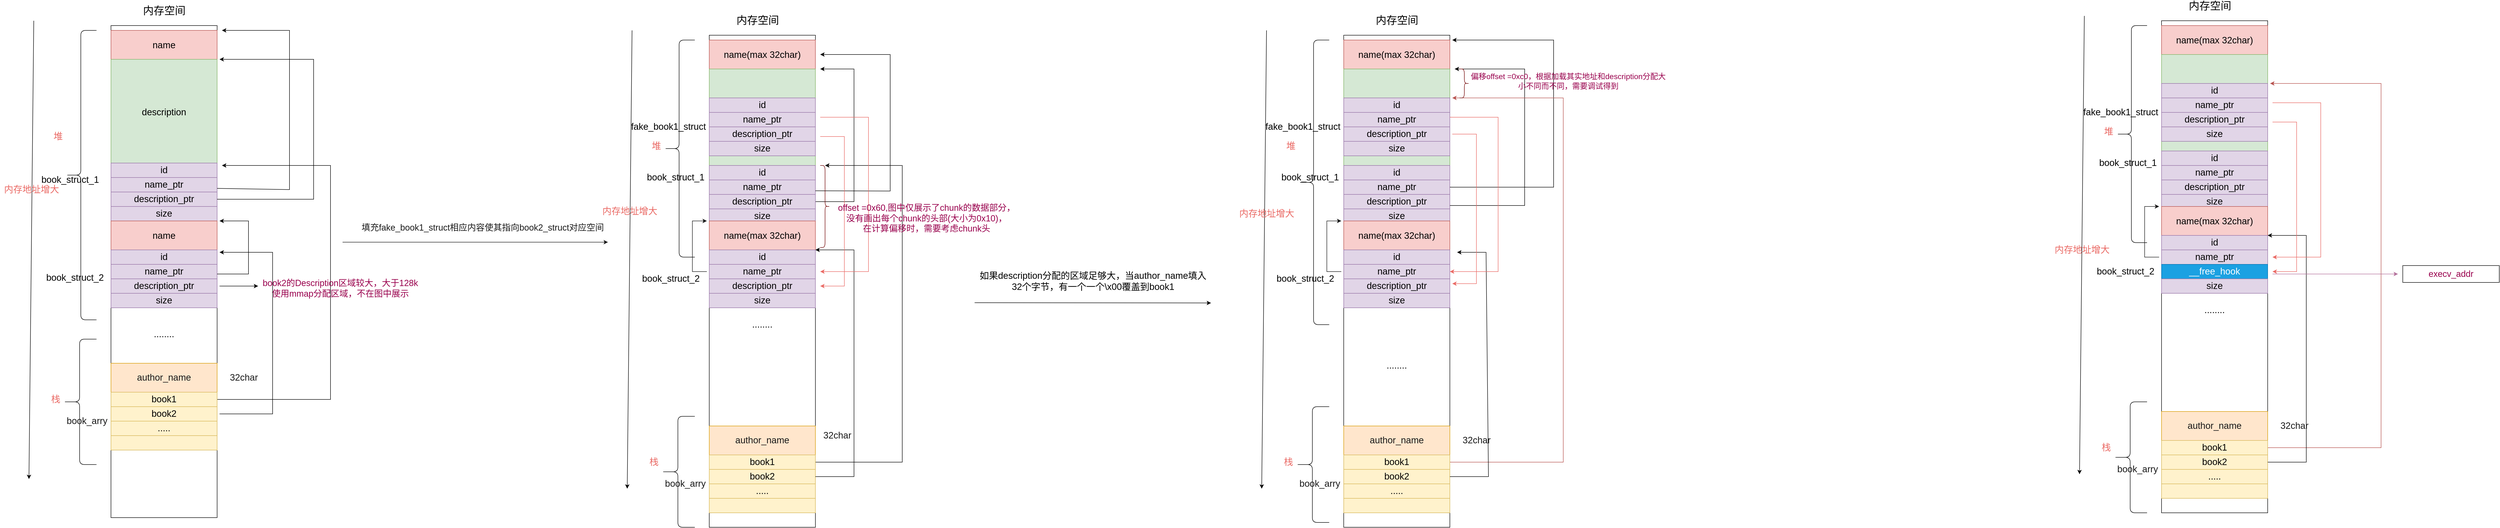 <mxfile version="16.0.0" type="device"><diagram id="KBxxtcTmklCHIOephSJv" name="Page-1"><mxGraphModel dx="2062" dy="1122" grid="1" gridSize="10" guides="1" tooltips="1" connect="1" arrows="1" fold="1" page="1" pageScale="1" pageWidth="3300" pageHeight="4681" math="0" shadow="0"><root><mxCell id="0"/><mxCell id="1" parent="0"/><mxCell id="mgj9snN4h_Kp_qFebYTw-1" value="" style="rounded=0;whiteSpace=wrap;html=1;" vertex="1" parent="1"><mxGeometry x="620" y="430" width="220" height="1020" as="geometry"/></mxCell><mxCell id="mgj9snN4h_Kp_qFebYTw-2" value="&lt;span style=&quot;font-size: 22px&quot;&gt;内存空间&lt;/span&gt;" style="text;html=1;align=center;verticalAlign=middle;resizable=0;points=[];autosize=1;strokeColor=none;fillColor=none;" vertex="1" parent="1"><mxGeometry x="680" y="390" width="100" height="20" as="geometry"/></mxCell><mxCell id="mgj9snN4h_Kp_qFebYTw-3" value="&lt;font style=&quot;font-size: 19px&quot;&gt;name&lt;/font&gt;" style="rounded=0;whiteSpace=wrap;html=1;fontSize=22;fillColor=#f8cecc;strokeColor=#b85450;" vertex="1" parent="1"><mxGeometry x="620" y="440" width="220" height="60" as="geometry"/></mxCell><mxCell id="mgj9snN4h_Kp_qFebYTw-4" value="description" style="rounded=0;whiteSpace=wrap;html=1;fontSize=19;fillColor=#d5e8d4;strokeColor=#82b366;" vertex="1" parent="1"><mxGeometry x="620" y="500" width="220" height="220" as="geometry"/></mxCell><mxCell id="mgj9snN4h_Kp_qFebYTw-5" value="" style="rounded=0;whiteSpace=wrap;html=1;fontSize=19;fillColor=#e1d5e7;strokeColor=#9673a6;" vertex="1" parent="1"><mxGeometry x="620" y="715" width="220" height="120" as="geometry"/></mxCell><mxCell id="mgj9snN4h_Kp_qFebYTw-6" value="id" style="rounded=0;whiteSpace=wrap;html=1;fontSize=19;fillColor=#e1d5e7;strokeColor=#9673a6;" vertex="1" parent="1"><mxGeometry x="620" y="715" width="220" height="30" as="geometry"/></mxCell><mxCell id="mgj9snN4h_Kp_qFebYTw-7" value="name_ptr" style="rounded=0;whiteSpace=wrap;html=1;fontSize=19;fillColor=#e1d5e7;strokeColor=#9673a6;" vertex="1" parent="1"><mxGeometry x="620" y="745" width="220" height="30" as="geometry"/></mxCell><mxCell id="mgj9snN4h_Kp_qFebYTw-8" value="description_ptr" style="rounded=0;whiteSpace=wrap;html=1;fontSize=19;fillColor=#e1d5e7;strokeColor=#9673a6;" vertex="1" parent="1"><mxGeometry x="620" y="775" width="220" height="30" as="geometry"/></mxCell><mxCell id="mgj9snN4h_Kp_qFebYTw-9" value="size" style="rounded=0;whiteSpace=wrap;html=1;fontSize=19;fillColor=#e1d5e7;strokeColor=#9673a6;" vertex="1" parent="1"><mxGeometry x="620" y="805" width="220" height="30" as="geometry"/></mxCell><mxCell id="mgj9snN4h_Kp_qFebYTw-10" value="" style="endArrow=classic;html=1;rounded=0;fontSize=19;exitX=1;exitY=0.75;exitDx=0;exitDy=0;" edge="1" parent="1" source="mgj9snN4h_Kp_qFebYTw-7"><mxGeometry width="50" height="50" relative="1" as="geometry"><mxPoint x="860" y="680" as="sourcePoint"/><mxPoint x="850" y="440" as="targetPoint"/><Array as="points"><mxPoint x="990" y="770"/><mxPoint x="990" y="440"/></Array></mxGeometry></mxCell><mxCell id="mgj9snN4h_Kp_qFebYTw-11" value="" style="endArrow=classic;html=1;rounded=0;fontSize=19;" edge="1" parent="1"><mxGeometry width="50" height="50" relative="1" as="geometry"><mxPoint x="840" y="790" as="sourcePoint"/><mxPoint x="845" y="500" as="targetPoint"/><Array as="points"><mxPoint x="1040" y="790"/><mxPoint x="1040" y="500"/></Array></mxGeometry></mxCell><mxCell id="mgj9snN4h_Kp_qFebYTw-12" value="........" style="rounded=0;whiteSpace=wrap;html=1;fontSize=19;direction=west;" vertex="1" parent="1"><mxGeometry x="620" y="1010" width="220" height="120" as="geometry"/></mxCell><mxCell id="mgj9snN4h_Kp_qFebYTw-13" value="" style="endArrow=classic;html=1;rounded=0;fontSize=19;fontColor=#CCFFCC;" edge="1" parent="1"><mxGeometry width="50" height="50" relative="1" as="geometry"><mxPoint x="460" y="420" as="sourcePoint"/><mxPoint x="450" y="1370" as="targetPoint"/></mxGeometry></mxCell><mxCell id="mgj9snN4h_Kp_qFebYTw-14" value="内存地址增大" style="text;html=1;align=center;verticalAlign=middle;resizable=0;points=[];autosize=1;strokeColor=none;fillColor=none;fontSize=19;fontColor=#EA6B66;" vertex="1" parent="1"><mxGeometry x="390" y="755" width="130" height="30" as="geometry"/></mxCell><mxCell id="mgj9snN4h_Kp_qFebYTw-15" value="" style="shape=curlyBracket;whiteSpace=wrap;html=1;rounded=1;fontSize=19;fontColor=#CCFFCC;" vertex="1" parent="1"><mxGeometry x="525" y="440" width="65" height="600" as="geometry"/></mxCell><mxCell id="mgj9snN4h_Kp_qFebYTw-16" value="&lt;font color=&quot;#ea6b66&quot;&gt;堆&lt;/font&gt;" style="text;html=1;align=center;verticalAlign=middle;resizable=0;points=[];autosize=1;strokeColor=none;fillColor=none;fontSize=19;fontColor=#1A1A1A;" vertex="1" parent="1"><mxGeometry x="495" y="645" width="30" height="30" as="geometry"/></mxCell><mxCell id="mgj9snN4h_Kp_qFebYTw-17" value="&lt;font color=&quot;#1a1a1a&quot;&gt;author_name&lt;/font&gt;" style="rounded=0;whiteSpace=wrap;html=1;fontSize=19;fillColor=#ffe6cc;strokeColor=#d79b00;" vertex="1" parent="1"><mxGeometry x="620" y="1130" width="220" height="60" as="geometry"/></mxCell><mxCell id="mgj9snN4h_Kp_qFebYTw-18" value="32char" style="text;html=1;align=center;verticalAlign=middle;resizable=0;points=[];autosize=1;strokeColor=none;fillColor=none;fontSize=19;fontColor=#1A1A1A;" vertex="1" parent="1"><mxGeometry x="860" y="1145" width="70" height="30" as="geometry"/></mxCell><mxCell id="mgj9snN4h_Kp_qFebYTw-19" value="" style="rounded=0;whiteSpace=wrap;html=1;fontSize=19;fillColor=#fff2cc;strokeColor=#d6b656;" vertex="1" parent="1"><mxGeometry x="620" y="1190" width="220" height="120" as="geometry"/></mxCell><mxCell id="mgj9snN4h_Kp_qFebYTw-20" value="" style="edgeStyle=orthogonalEdgeStyle;rounded=0;orthogonalLoop=1;jettySize=auto;html=1;fontSize=19;fontColor=#1A1A1A;" edge="1" parent="1" source="mgj9snN4h_Kp_qFebYTw-21"><mxGeometry relative="1" as="geometry"><mxPoint x="850" y="720" as="targetPoint"/><Array as="points"><mxPoint x="1075" y="1205"/><mxPoint x="1075" y="720"/><mxPoint x="850" y="720"/></Array></mxGeometry></mxCell><mxCell id="mgj9snN4h_Kp_qFebYTw-21" value="book1" style="rounded=0;whiteSpace=wrap;html=1;fontSize=19;fillColor=#fff2cc;strokeColor=#d6b656;" vertex="1" parent="1"><mxGeometry x="620" y="1190" width="220" height="30" as="geometry"/></mxCell><mxCell id="mgj9snN4h_Kp_qFebYTw-22" value="book2" style="rounded=0;whiteSpace=wrap;html=1;fontSize=19;fillColor=#fff2cc;strokeColor=#d6b656;" vertex="1" parent="1"><mxGeometry x="620" y="1220" width="220" height="30" as="geometry"/></mxCell><mxCell id="mgj9snN4h_Kp_qFebYTw-23" value="....." style="rounded=0;whiteSpace=wrap;html=1;fontSize=19;fillColor=#fff2cc;strokeColor=#d6b656;" vertex="1" parent="1"><mxGeometry x="620" y="1250" width="220" height="30" as="geometry"/></mxCell><mxCell id="mgj9snN4h_Kp_qFebYTw-24" value="" style="shape=curlyBracket;whiteSpace=wrap;html=1;rounded=1;fontSize=19;fontColor=#1A1A1A;" vertex="1" parent="1"><mxGeometry x="520" y="1080" width="70" height="260" as="geometry"/></mxCell><mxCell id="mgj9snN4h_Kp_qFebYTw-25" value="&lt;font color=&quot;#ea6b66&quot;&gt;栈&lt;/font&gt;" style="text;html=1;align=center;verticalAlign=middle;resizable=0;points=[];autosize=1;strokeColor=none;fillColor=none;fontSize=19;fontColor=#1A1A1A;" vertex="1" parent="1"><mxGeometry x="490" y="1190" width="30" height="30" as="geometry"/></mxCell><mxCell id="mgj9snN4h_Kp_qFebYTw-26" value="book_arry" style="text;html=1;align=center;verticalAlign=middle;resizable=0;points=[];autosize=1;strokeColor=none;fillColor=none;fontSize=19;fontColor=#1A1A1A;" vertex="1" parent="1"><mxGeometry x="520" y="1235" width="100" height="30" as="geometry"/></mxCell><mxCell id="mgj9snN4h_Kp_qFebYTw-27" value="" style="endArrow=classic;html=1;rounded=0;" edge="1" parent="1"><mxGeometry width="50" height="50" relative="1" as="geometry"><mxPoint x="2410" y="1004.5" as="sourcePoint"/><mxPoint x="2900" y="1005" as="targetPoint"/></mxGeometry></mxCell><mxCell id="mgj9snN4h_Kp_qFebYTw-28" value="&lt;font style=&quot;font-size: 19px&quot;&gt;如果description分配的区域足够大，当author_name填入&lt;br&gt;32个字节，有一个一个\x00覆盖到book1&lt;/font&gt;" style="text;html=1;align=center;verticalAlign=middle;resizable=0;points=[];autosize=1;strokeColor=none;fillColor=none;" vertex="1" parent="1"><mxGeometry x="2410" y="940" width="490" height="40" as="geometry"/></mxCell><mxCell id="mgj9snN4h_Kp_qFebYTw-29" value="内存地址增大" style="text;html=1;align=center;verticalAlign=middle;resizable=0;points=[];autosize=1;strokeColor=none;fillColor=none;fontSize=19;fontColor=#EA6B66;" vertex="1" parent="1"><mxGeometry x="1630" y="800" width="130" height="30" as="geometry"/></mxCell><mxCell id="mgj9snN4h_Kp_qFebYTw-30" value="" style="rounded=0;whiteSpace=wrap;html=1;" vertex="1" parent="1"><mxGeometry x="3175" y="450" width="220" height="1020" as="geometry"/></mxCell><mxCell id="mgj9snN4h_Kp_qFebYTw-31" value="&lt;span style=&quot;font-size: 22px&quot;&gt;内存空间&lt;/span&gt;" style="text;html=1;align=center;verticalAlign=middle;resizable=0;points=[];autosize=1;strokeColor=none;fillColor=none;" vertex="1" parent="1"><mxGeometry x="3235" y="410" width="100" height="20" as="geometry"/></mxCell><mxCell id="mgj9snN4h_Kp_qFebYTw-32" value="&lt;font style=&quot;font-size: 19px&quot;&gt;name(max 32char)&lt;/font&gt;" style="rounded=0;whiteSpace=wrap;html=1;fontSize=22;fillColor=#f8cecc;strokeColor=#b85450;" vertex="1" parent="1"><mxGeometry x="3175" y="460" width="220" height="60" as="geometry"/></mxCell><mxCell id="mgj9snN4h_Kp_qFebYTw-33" value="description" style="rounded=0;whiteSpace=wrap;html=1;fontSize=19;fillColor=#d5e8d4;strokeColor=#82b366;" vertex="1" parent="1"><mxGeometry x="3175" y="520" width="220" height="200" as="geometry"/></mxCell><mxCell id="mgj9snN4h_Kp_qFebYTw-34" value="" style="rounded=0;whiteSpace=wrap;html=1;fontSize=19;fillColor=#e1d5e7;strokeColor=#9673a6;" vertex="1" parent="1"><mxGeometry x="3175" y="720" width="220" height="120" as="geometry"/></mxCell><mxCell id="mgj9snN4h_Kp_qFebYTw-35" value="book_struct_1" style="text;html=1;align=center;verticalAlign=middle;resizable=0;points=[];autosize=1;strokeColor=none;fillColor=none;fontSize=19;" vertex="1" parent="1"><mxGeometry x="3040" y="730" width="130" height="30" as="geometry"/></mxCell><mxCell id="mgj9snN4h_Kp_qFebYTw-36" value="id" style="rounded=0;whiteSpace=wrap;html=1;fontSize=19;fillColor=#e1d5e7;strokeColor=#9673a6;" vertex="1" parent="1"><mxGeometry x="3175" y="720" width="220" height="30" as="geometry"/></mxCell><mxCell id="mgj9snN4h_Kp_qFebYTw-37" value="name_ptr" style="rounded=0;whiteSpace=wrap;html=1;fontSize=19;fillColor=#e1d5e7;strokeColor=#9673a6;" vertex="1" parent="1"><mxGeometry x="3175" y="750" width="220" height="30" as="geometry"/></mxCell><mxCell id="mgj9snN4h_Kp_qFebYTw-38" value="description_ptr" style="rounded=0;whiteSpace=wrap;html=1;fontSize=19;fillColor=#e1d5e7;strokeColor=#9673a6;" vertex="1" parent="1"><mxGeometry x="3175" y="780" width="220" height="30" as="geometry"/></mxCell><mxCell id="mgj9snN4h_Kp_qFebYTw-39" value="size" style="rounded=0;whiteSpace=wrap;html=1;fontSize=19;fillColor=#e1d5e7;strokeColor=#9673a6;" vertex="1" parent="1"><mxGeometry x="3175" y="810" width="220" height="30" as="geometry"/></mxCell><mxCell id="mgj9snN4h_Kp_qFebYTw-40" value="" style="endArrow=classic;html=1;rounded=0;fontSize=19;" edge="1" parent="1"><mxGeometry width="50" height="50" relative="1" as="geometry"><mxPoint x="3395" y="803" as="sourcePoint"/><mxPoint x="3405" y="520" as="targetPoint"/><Array as="points"><mxPoint x="3550" y="803"/><mxPoint x="3550" y="530"/><mxPoint x="3550" y="520"/></Array></mxGeometry></mxCell><mxCell id="mgj9snN4h_Kp_qFebYTw-41" value="" style="endArrow=classic;html=1;rounded=0;fontSize=19;exitX=1;exitY=0.5;exitDx=0;exitDy=0;" edge="1" parent="1" source="mgj9snN4h_Kp_qFebYTw-37"><mxGeometry width="50" height="50" relative="1" as="geometry"><mxPoint x="3410" y="765" as="sourcePoint"/><mxPoint x="3400" y="460" as="targetPoint"/><Array as="points"><mxPoint x="3610" y="765"/><mxPoint x="3610" y="460"/></Array></mxGeometry></mxCell><mxCell id="mgj9snN4h_Kp_qFebYTw-42" value="........" style="rounded=0;whiteSpace=wrap;html=1;fontSize=19;direction=west;" vertex="1" parent="1"><mxGeometry x="3175" y="1010" width="220" height="250" as="geometry"/></mxCell><mxCell id="mgj9snN4h_Kp_qFebYTw-43" value="" style="endArrow=classic;html=1;rounded=0;fontSize=19;fontColor=#CCFFCC;" edge="1" parent="1"><mxGeometry width="50" height="50" relative="1" as="geometry"><mxPoint x="3015" y="440" as="sourcePoint"/><mxPoint x="3005" y="1390" as="targetPoint"/></mxGeometry></mxCell><mxCell id="mgj9snN4h_Kp_qFebYTw-44" value="内存地址增大" style="text;html=1;align=center;verticalAlign=middle;resizable=0;points=[];autosize=1;strokeColor=none;fillColor=none;fontSize=19;fontColor=#EA6B66;" vertex="1" parent="1"><mxGeometry x="2950" y="805" width="130" height="30" as="geometry"/></mxCell><mxCell id="mgj9snN4h_Kp_qFebYTw-45" value="" style="shape=curlyBracket;whiteSpace=wrap;html=1;rounded=1;fontSize=19;fontColor=#CCFFCC;" vertex="1" parent="1"><mxGeometry x="3080" y="460" width="65" height="590" as="geometry"/></mxCell><mxCell id="mgj9snN4h_Kp_qFebYTw-46" value="&lt;font color=&quot;#ea6b66&quot;&gt;堆&lt;/font&gt;" style="text;html=1;align=center;verticalAlign=middle;resizable=0;points=[];autosize=1;strokeColor=none;fillColor=none;fontSize=19;fontColor=#1A1A1A;" vertex="1" parent="1"><mxGeometry x="3050" y="665" width="30" height="30" as="geometry"/></mxCell><mxCell id="mgj9snN4h_Kp_qFebYTw-47" value="&lt;font color=&quot;#1a1a1a&quot;&gt;author_name&lt;/font&gt;" style="rounded=0;whiteSpace=wrap;html=1;fontSize=19;fillColor=#ffe6cc;strokeColor=#d79b00;" vertex="1" parent="1"><mxGeometry x="3175" y="1260" width="220" height="60" as="geometry"/></mxCell><mxCell id="mgj9snN4h_Kp_qFebYTw-48" value="32char" style="text;html=1;align=center;verticalAlign=middle;resizable=0;points=[];autosize=1;strokeColor=none;fillColor=none;fontSize=19;fontColor=#1A1A1A;" vertex="1" parent="1"><mxGeometry x="3415" y="1275" width="70" height="30" as="geometry"/></mxCell><mxCell id="mgj9snN4h_Kp_qFebYTw-49" value="" style="rounded=0;whiteSpace=wrap;html=1;fontSize=19;fillColor=#fff2cc;strokeColor=#d6b656;" vertex="1" parent="1"><mxGeometry x="3175" y="1320" width="220" height="120" as="geometry"/></mxCell><mxCell id="mgj9snN4h_Kp_qFebYTw-50" value="" style="edgeStyle=orthogonalEdgeStyle;rounded=0;orthogonalLoop=1;jettySize=auto;html=1;fontSize=19;fontColor=#1A1A1A;fillColor=#f8cecc;strokeColor=#b85450;" edge="1" parent="1" source="mgj9snN4h_Kp_qFebYTw-51"><mxGeometry relative="1" as="geometry"><mxPoint x="3400" y="580" as="targetPoint"/><Array as="points"><mxPoint x="3630" y="1225"/><mxPoint x="3630" y="580"/><mxPoint x="3405" y="580"/></Array></mxGeometry></mxCell><mxCell id="mgj9snN4h_Kp_qFebYTw-51" value="book1" style="rounded=0;whiteSpace=wrap;html=1;fontSize=19;fillColor=#fff2cc;strokeColor=#d6b656;" vertex="1" parent="1"><mxGeometry x="3175" y="1320" width="220" height="30" as="geometry"/></mxCell><mxCell id="mgj9snN4h_Kp_qFebYTw-52" value="book2" style="rounded=0;whiteSpace=wrap;html=1;fontSize=19;fillColor=#fff2cc;strokeColor=#d6b656;" vertex="1" parent="1"><mxGeometry x="3175" y="1350" width="220" height="30" as="geometry"/></mxCell><mxCell id="mgj9snN4h_Kp_qFebYTw-53" value="....." style="rounded=0;whiteSpace=wrap;html=1;fontSize=19;fillColor=#fff2cc;strokeColor=#d6b656;" vertex="1" parent="1"><mxGeometry x="3175" y="1380" width="220" height="30" as="geometry"/></mxCell><mxCell id="mgj9snN4h_Kp_qFebYTw-54" value="" style="shape=curlyBracket;whiteSpace=wrap;html=1;rounded=1;fontSize=19;fontColor=#1A1A1A;" vertex="1" parent="1"><mxGeometry x="3075" y="1220" width="70" height="240" as="geometry"/></mxCell><mxCell id="mgj9snN4h_Kp_qFebYTw-55" value="&lt;font color=&quot;#ea6b66&quot;&gt;栈&lt;/font&gt;" style="text;html=1;align=center;verticalAlign=middle;resizable=0;points=[];autosize=1;strokeColor=none;fillColor=none;fontSize=19;fontColor=#1A1A1A;" vertex="1" parent="1"><mxGeometry x="3045" y="1320" width="30" height="30" as="geometry"/></mxCell><mxCell id="mgj9snN4h_Kp_qFebYTw-56" value="book_arry" style="text;html=1;align=center;verticalAlign=middle;resizable=0;points=[];autosize=1;strokeColor=none;fillColor=none;fontSize=19;fontColor=#1A1A1A;" vertex="1" parent="1"><mxGeometry x="3075" y="1365" width="100" height="30" as="geometry"/></mxCell><mxCell id="mgj9snN4h_Kp_qFebYTw-57" value="fake_book1_struct" style="text;html=1;align=center;verticalAlign=middle;resizable=0;points=[];autosize=1;strokeColor=none;fillColor=none;fontSize=19;" vertex="1" parent="1"><mxGeometry x="3005" y="625" width="170" height="30" as="geometry"/></mxCell><mxCell id="mgj9snN4h_Kp_qFebYTw-58" value="id" style="rounded=0;whiteSpace=wrap;html=1;fontSize=19;fillColor=#e1d5e7;strokeColor=#9673a6;" vertex="1" parent="1"><mxGeometry x="3175" y="580" width="220" height="30" as="geometry"/></mxCell><mxCell id="mgj9snN4h_Kp_qFebYTw-59" value="name_ptr" style="rounded=0;whiteSpace=wrap;html=1;fontSize=19;fillColor=#e1d5e7;strokeColor=#9673a6;" vertex="1" parent="1"><mxGeometry x="3175" y="610" width="220" height="30" as="geometry"/></mxCell><mxCell id="mgj9snN4h_Kp_qFebYTw-60" value="description_ptr" style="rounded=0;whiteSpace=wrap;html=1;fontSize=19;fillColor=#e1d5e7;strokeColor=#9673a6;" vertex="1" parent="1"><mxGeometry x="3175" y="640" width="220" height="30" as="geometry"/></mxCell><mxCell id="mgj9snN4h_Kp_qFebYTw-61" value="size" style="rounded=0;whiteSpace=wrap;html=1;fontSize=19;fillColor=#e1d5e7;strokeColor=#9673a6;" vertex="1" parent="1"><mxGeometry x="3175" y="670" width="220" height="30" as="geometry"/></mxCell><mxCell id="mgj9snN4h_Kp_qFebYTw-62" value="&lt;font style=&quot;font-size: 19px&quot;&gt;name(max 32char)&lt;/font&gt;" style="rounded=0;whiteSpace=wrap;html=1;fontSize=22;fillColor=#f8cecc;strokeColor=#b85450;" vertex="1" parent="1"><mxGeometry x="3175" y="835" width="220" height="60" as="geometry"/></mxCell><mxCell id="mgj9snN4h_Kp_qFebYTw-63" value="" style="rounded=0;whiteSpace=wrap;html=1;fontSize=19;fillColor=#e1d5e7;strokeColor=#9673a6;" vertex="1" parent="1"><mxGeometry x="3175" y="895" width="220" height="120" as="geometry"/></mxCell><mxCell id="mgj9snN4h_Kp_qFebYTw-64" value="id" style="rounded=0;whiteSpace=wrap;html=1;fontSize=19;fillColor=#e1d5e7;strokeColor=#9673a6;" vertex="1" parent="1"><mxGeometry x="3175" y="895" width="220" height="30" as="geometry"/></mxCell><mxCell id="mgj9snN4h_Kp_qFebYTw-65" value="name_ptr" style="rounded=0;whiteSpace=wrap;html=1;fontSize=19;fillColor=#e1d5e7;strokeColor=#9673a6;" vertex="1" parent="1"><mxGeometry x="3175" y="925" width="220" height="30" as="geometry"/></mxCell><mxCell id="mgj9snN4h_Kp_qFebYTw-66" value="description_ptr" style="rounded=0;whiteSpace=wrap;html=1;fontSize=19;fillColor=#e1d5e7;strokeColor=#9673a6;" vertex="1" parent="1"><mxGeometry x="3175" y="955" width="220" height="30" as="geometry"/></mxCell><mxCell id="mgj9snN4h_Kp_qFebYTw-67" value="size" style="rounded=0;whiteSpace=wrap;html=1;fontSize=19;fillColor=#e1d5e7;strokeColor=#9673a6;" vertex="1" parent="1"><mxGeometry x="3175" y="985" width="220" height="30" as="geometry"/></mxCell><mxCell id="mgj9snN4h_Kp_qFebYTw-68" value="" style="endArrow=classic;html=1;rounded=0;fontSize=19;" edge="1" parent="1"><mxGeometry width="50" height="50" relative="1" as="geometry"><mxPoint x="3395" y="1365" as="sourcePoint"/><mxPoint x="3410" y="900" as="targetPoint"/><Array as="points"><mxPoint x="3475" y="1365"/><mxPoint x="3470" y="900"/></Array></mxGeometry></mxCell><mxCell id="mgj9snN4h_Kp_qFebYTw-69" value="" style="endArrow=classic;html=1;rounded=0;fontSize=19;strokeColor=#1A1A1A;" edge="1" parent="1"><mxGeometry width="50" height="50" relative="1" as="geometry"><mxPoint x="3170" y="940" as="sourcePoint"/><mxPoint x="3170" y="835" as="targetPoint"/><Array as="points"><mxPoint x="3140" y="940"/><mxPoint x="3140" y="835"/></Array></mxGeometry></mxCell><mxCell id="mgj9snN4h_Kp_qFebYTw-71" value="" style="rounded=0;whiteSpace=wrap;html=1;" vertex="1" parent="1"><mxGeometry x="1860" y="450" width="220" height="1020" as="geometry"/></mxCell><mxCell id="mgj9snN4h_Kp_qFebYTw-72" value="&lt;span style=&quot;font-size: 22px&quot;&gt;内存空间&lt;/span&gt;" style="text;html=1;align=center;verticalAlign=middle;resizable=0;points=[];autosize=1;strokeColor=none;fillColor=none;" vertex="1" parent="1"><mxGeometry x="1910" y="410" width="100" height="20" as="geometry"/></mxCell><mxCell id="mgj9snN4h_Kp_qFebYTw-73" value="&lt;font style=&quot;font-size: 19px&quot;&gt;name(max 32char)&lt;/font&gt;" style="rounded=0;whiteSpace=wrap;html=1;fontSize=22;fillColor=#f8cecc;strokeColor=#b85450;" vertex="1" parent="1"><mxGeometry x="1860" y="460" width="220" height="60" as="geometry"/></mxCell><mxCell id="mgj9snN4h_Kp_qFebYTw-74" value="description" style="rounded=0;whiteSpace=wrap;html=1;fontSize=19;fillColor=#d5e8d4;strokeColor=#82b366;" vertex="1" parent="1"><mxGeometry x="1860" y="520" width="220" height="200" as="geometry"/></mxCell><mxCell id="mgj9snN4h_Kp_qFebYTw-75" value="" style="rounded=0;whiteSpace=wrap;html=1;fontSize=19;fillColor=#e1d5e7;strokeColor=#9673a6;" vertex="1" parent="1"><mxGeometry x="1860" y="720" width="220" height="120" as="geometry"/></mxCell><mxCell id="mgj9snN4h_Kp_qFebYTw-76" value="book_struct_1" style="text;html=1;align=center;verticalAlign=middle;resizable=0;points=[];autosize=1;strokeColor=none;fillColor=none;fontSize=19;" vertex="1" parent="1"><mxGeometry x="1725" y="730" width="130" height="30" as="geometry"/></mxCell><mxCell id="mgj9snN4h_Kp_qFebYTw-77" value="id" style="rounded=0;whiteSpace=wrap;html=1;fontSize=19;fillColor=#e1d5e7;strokeColor=#9673a6;" vertex="1" parent="1"><mxGeometry x="1860" y="720" width="220" height="30" as="geometry"/></mxCell><mxCell id="mgj9snN4h_Kp_qFebYTw-78" value="name_ptr" style="rounded=0;whiteSpace=wrap;html=1;fontSize=19;fillColor=#e1d5e7;strokeColor=#9673a6;" vertex="1" parent="1"><mxGeometry x="1860" y="750" width="220" height="30" as="geometry"/></mxCell><mxCell id="mgj9snN4h_Kp_qFebYTw-177" value="" style="edgeStyle=orthogonalEdgeStyle;rounded=0;orthogonalLoop=1;jettySize=auto;html=1;" edge="1" parent="1" source="mgj9snN4h_Kp_qFebYTw-79"><mxGeometry relative="1" as="geometry"><mxPoint x="2090" y="520" as="targetPoint"/><Array as="points"><mxPoint x="2160" y="795"/><mxPoint x="2160" y="520"/></Array></mxGeometry></mxCell><mxCell id="mgj9snN4h_Kp_qFebYTw-79" value="description_ptr" style="rounded=0;whiteSpace=wrap;html=1;fontSize=19;fillColor=#e1d5e7;strokeColor=#9673a6;" vertex="1" parent="1"><mxGeometry x="1860" y="780" width="220" height="30" as="geometry"/></mxCell><mxCell id="mgj9snN4h_Kp_qFebYTw-80" value="size" style="rounded=0;whiteSpace=wrap;html=1;fontSize=19;fillColor=#e1d5e7;strokeColor=#9673a6;" vertex="1" parent="1"><mxGeometry x="1860" y="810" width="220" height="30" as="geometry"/></mxCell><mxCell id="mgj9snN4h_Kp_qFebYTw-81" value="" style="endArrow=classic;html=1;rounded=0;fontSize=19;exitX=1;exitY=0.75;exitDx=0;exitDy=0;" edge="1" parent="1" source="mgj9snN4h_Kp_qFebYTw-78"><mxGeometry width="50" height="50" relative="1" as="geometry"><mxPoint x="2100" y="700" as="sourcePoint"/><mxPoint x="2090" y="490" as="targetPoint"/><Array as="points"><mxPoint x="2235" y="773"/><mxPoint x="2235" y="500"/><mxPoint x="2235" y="490"/></Array></mxGeometry></mxCell><mxCell id="mgj9snN4h_Kp_qFebYTw-82" value="........" style="rounded=0;whiteSpace=wrap;html=1;fontSize=19;direction=west;" vertex="1" parent="1"><mxGeometry x="1860" y="840" width="220" height="420" as="geometry"/></mxCell><mxCell id="mgj9snN4h_Kp_qFebYTw-83" value="" style="endArrow=classic;html=1;rounded=0;fontSize=19;fontColor=#CCFFCC;" edge="1" parent="1"><mxGeometry width="50" height="50" relative="1" as="geometry"><mxPoint x="1700" y="440" as="sourcePoint"/><mxPoint x="1690" y="1390" as="targetPoint"/></mxGeometry></mxCell><mxCell id="mgj9snN4h_Kp_qFebYTw-84" value="" style="shape=curlyBracket;whiteSpace=wrap;html=1;rounded=1;fontSize=19;fontColor=#CCFFCC;" vertex="1" parent="1"><mxGeometry x="1765" y="460" width="65" height="450" as="geometry"/></mxCell><mxCell id="mgj9snN4h_Kp_qFebYTw-85" value="&lt;font color=&quot;#ea6b66&quot;&gt;堆&lt;/font&gt;" style="text;html=1;align=center;verticalAlign=middle;resizable=0;points=[];autosize=1;strokeColor=none;fillColor=none;fontSize=19;fontColor=#1A1A1A;" vertex="1" parent="1"><mxGeometry x="1735" y="665" width="30" height="30" as="geometry"/></mxCell><mxCell id="mgj9snN4h_Kp_qFebYTw-86" value="&lt;font color=&quot;#1a1a1a&quot;&gt;author_name&lt;/font&gt;" style="rounded=0;whiteSpace=wrap;html=1;fontSize=19;fillColor=#ffe6cc;strokeColor=#d79b00;" vertex="1" parent="1"><mxGeometry x="1860" y="1260" width="220" height="60" as="geometry"/></mxCell><mxCell id="mgj9snN4h_Kp_qFebYTw-87" value="32char" style="text;html=1;align=center;verticalAlign=middle;resizable=0;points=[];autosize=1;strokeColor=none;fillColor=none;fontSize=19;fontColor=#1A1A1A;" vertex="1" parent="1"><mxGeometry x="2090" y="1265" width="70" height="30" as="geometry"/></mxCell><mxCell id="mgj9snN4h_Kp_qFebYTw-88" value="" style="rounded=0;whiteSpace=wrap;html=1;fontSize=19;fillColor=#fff2cc;strokeColor=#d6b656;" vertex="1" parent="1"><mxGeometry x="1860" y="1320" width="220" height="120" as="geometry"/></mxCell><mxCell id="mgj9snN4h_Kp_qFebYTw-174" value="" style="edgeStyle=orthogonalEdgeStyle;rounded=0;orthogonalLoop=1;jettySize=auto;html=1;entryX=0.5;entryY=0;entryDx=0;entryDy=0;" edge="1" parent="1" source="mgj9snN4h_Kp_qFebYTw-90" target="mgj9snN4h_Kp_qFebYTw-167"><mxGeometry relative="1" as="geometry"><Array as="points"><mxPoint x="2260" y="1335"/><mxPoint x="2260" y="720"/></Array></mxGeometry></mxCell><mxCell id="mgj9snN4h_Kp_qFebYTw-90" value="book1" style="rounded=0;whiteSpace=wrap;html=1;fontSize=19;fillColor=#fff2cc;strokeColor=#d6b656;" vertex="1" parent="1"><mxGeometry x="1860" y="1320" width="220" height="30" as="geometry"/></mxCell><mxCell id="mgj9snN4h_Kp_qFebYTw-91" value="book2" style="rounded=0;whiteSpace=wrap;html=1;fontSize=19;fillColor=#fff2cc;strokeColor=#d6b656;" vertex="1" parent="1"><mxGeometry x="1860" y="1350" width="220" height="30" as="geometry"/></mxCell><mxCell id="mgj9snN4h_Kp_qFebYTw-92" value="....." style="rounded=0;whiteSpace=wrap;html=1;fontSize=19;fillColor=#fff2cc;strokeColor=#d6b656;" vertex="1" parent="1"><mxGeometry x="1860" y="1380" width="220" height="30" as="geometry"/></mxCell><mxCell id="mgj9snN4h_Kp_qFebYTw-93" value="" style="shape=curlyBracket;whiteSpace=wrap;html=1;rounded=1;fontSize=19;fontColor=#1A1A1A;" vertex="1" parent="1"><mxGeometry x="1760" y="1240" width="70" height="230" as="geometry"/></mxCell><mxCell id="mgj9snN4h_Kp_qFebYTw-94" value="&lt;font color=&quot;#ea6b66&quot;&gt;栈&lt;/font&gt;" style="text;html=1;align=center;verticalAlign=middle;resizable=0;points=[];autosize=1;strokeColor=none;fillColor=none;fontSize=19;fontColor=#1A1A1A;" vertex="1" parent="1"><mxGeometry x="1730" y="1320" width="30" height="30" as="geometry"/></mxCell><mxCell id="mgj9snN4h_Kp_qFebYTw-95" value="book_arry" style="text;html=1;align=center;verticalAlign=middle;resizable=0;points=[];autosize=1;strokeColor=none;fillColor=none;fontSize=19;fontColor=#1A1A1A;" vertex="1" parent="1"><mxGeometry x="1760" y="1365" width="100" height="30" as="geometry"/></mxCell><mxCell id="mgj9snN4h_Kp_qFebYTw-96" value="fake_book1_struct" style="text;html=1;align=center;verticalAlign=middle;resizable=0;points=[];autosize=1;strokeColor=none;fillColor=none;fontSize=19;" vertex="1" parent="1"><mxGeometry x="1690" y="625" width="170" height="30" as="geometry"/></mxCell><mxCell id="mgj9snN4h_Kp_qFebYTw-97" value="id" style="rounded=0;whiteSpace=wrap;html=1;fontSize=19;fillColor=#e1d5e7;strokeColor=#9673a6;" vertex="1" parent="1"><mxGeometry x="1860" y="580" width="220" height="30" as="geometry"/></mxCell><mxCell id="mgj9snN4h_Kp_qFebYTw-98" value="name_ptr" style="rounded=0;whiteSpace=wrap;html=1;fontSize=19;fillColor=#e1d5e7;strokeColor=#9673a6;" vertex="1" parent="1"><mxGeometry x="1860" y="610" width="220" height="30" as="geometry"/></mxCell><mxCell id="mgj9snN4h_Kp_qFebYTw-99" value="description_ptr" style="rounded=0;whiteSpace=wrap;html=1;fontSize=19;fillColor=#e1d5e7;strokeColor=#9673a6;" vertex="1" parent="1"><mxGeometry x="1860" y="640" width="220" height="30" as="geometry"/></mxCell><mxCell id="mgj9snN4h_Kp_qFebYTw-100" value="size" style="rounded=0;whiteSpace=wrap;html=1;fontSize=19;fillColor=#e1d5e7;strokeColor=#9673a6;" vertex="1" parent="1"><mxGeometry x="1860" y="670" width="220" height="30" as="geometry"/></mxCell><mxCell id="mgj9snN4h_Kp_qFebYTw-101" value="&lt;font style=&quot;font-size: 19px&quot;&gt;name(max 32char)&lt;/font&gt;" style="rounded=0;whiteSpace=wrap;html=1;fontSize=22;fillColor=#f8cecc;strokeColor=#b85450;" vertex="1" parent="1"><mxGeometry x="1860" y="835" width="220" height="60" as="geometry"/></mxCell><mxCell id="mgj9snN4h_Kp_qFebYTw-102" value="" style="rounded=0;whiteSpace=wrap;html=1;fontSize=19;fillColor=#e1d5e7;strokeColor=#9673a6;" vertex="1" parent="1"><mxGeometry x="1860" y="895" width="220" height="120" as="geometry"/></mxCell><mxCell id="mgj9snN4h_Kp_qFebYTw-103" value="id" style="rounded=0;whiteSpace=wrap;html=1;fontSize=19;fillColor=#e1d5e7;strokeColor=#9673a6;" vertex="1" parent="1"><mxGeometry x="1860" y="895" width="220" height="30" as="geometry"/></mxCell><mxCell id="mgj9snN4h_Kp_qFebYTw-104" value="name_ptr" style="rounded=0;whiteSpace=wrap;html=1;fontSize=19;fillColor=#e1d5e7;strokeColor=#9673a6;" vertex="1" parent="1"><mxGeometry x="1860" y="925" width="220" height="30" as="geometry"/></mxCell><mxCell id="mgj9snN4h_Kp_qFebYTw-105" value="description_ptr" style="rounded=0;whiteSpace=wrap;html=1;fontSize=19;fillColor=#e1d5e7;strokeColor=#9673a6;" vertex="1" parent="1"><mxGeometry x="1860" y="955" width="220" height="30" as="geometry"/></mxCell><mxCell id="mgj9snN4h_Kp_qFebYTw-106" value="size" style="rounded=0;whiteSpace=wrap;html=1;fontSize=19;fillColor=#e1d5e7;strokeColor=#9673a6;" vertex="1" parent="1"><mxGeometry x="1860" y="985" width="220" height="30" as="geometry"/></mxCell><mxCell id="mgj9snN4h_Kp_qFebYTw-107" value="" style="endArrow=classic;html=1;rounded=0;fontSize=19;entryX=1;entryY=0;entryDx=0;entryDy=0;" edge="1" parent="1" target="mgj9snN4h_Kp_qFebYTw-103"><mxGeometry width="50" height="50" relative="1" as="geometry"><mxPoint x="2080" y="1365" as="sourcePoint"/><mxPoint x="2085" y="1100" as="targetPoint"/><Array as="points"><mxPoint x="2160" y="1365"/><mxPoint x="2160" y="895"/><mxPoint x="2150" y="895"/></Array></mxGeometry></mxCell><mxCell id="mgj9snN4h_Kp_qFebYTw-108" value="" style="endArrow=classic;html=1;rounded=0;fontSize=19;strokeColor=#1A1A1A;" edge="1" parent="1"><mxGeometry width="50" height="50" relative="1" as="geometry"><mxPoint x="1855" y="940" as="sourcePoint"/><mxPoint x="1855" y="835" as="targetPoint"/><Array as="points"><mxPoint x="1825" y="940"/><mxPoint x="1825" y="835"/></Array></mxGeometry></mxCell><mxCell id="mgj9snN4h_Kp_qFebYTw-109" value="" style="endArrow=classic;html=1;rounded=0;fontSize=19;strokeColor=#EA6B66;" edge="1" parent="1"><mxGeometry width="50" height="50" relative="1" as="geometry"><mxPoint x="2090" y="620" as="sourcePoint"/><mxPoint x="2090" y="940" as="targetPoint"/><Array as="points"><mxPoint x="2190" y="620"/><mxPoint x="2190" y="940"/></Array></mxGeometry></mxCell><mxCell id="mgj9snN4h_Kp_qFebYTw-110" value="" style="endArrow=classic;html=1;rounded=0;fontSize=19;strokeColor=#EA6B66;" edge="1" parent="1"><mxGeometry width="50" height="50" relative="1" as="geometry"><mxPoint x="2090" y="660" as="sourcePoint"/><mxPoint x="2090" y="970" as="targetPoint"/><Array as="points"><mxPoint x="2140" y="660"/><mxPoint x="2140" y="970"/></Array></mxGeometry></mxCell><mxCell id="mgj9snN4h_Kp_qFebYTw-111" value="&lt;font color=&quot;#99004d&quot; style=&quot;font-size: 18px&quot;&gt;book2的Description区域较大，大于128k&lt;br&gt;使用mmap分配区域，不在图中展示&lt;/font&gt;" style="text;html=1;align=center;verticalAlign=middle;resizable=0;points=[];autosize=1;strokeColor=none;fillColor=none;strokeWidth=1;" vertex="1" parent="1"><mxGeometry x="925" y="955" width="340" height="40" as="geometry"/></mxCell><mxCell id="mgj9snN4h_Kp_qFebYTw-112" value="&lt;font style=&quot;font-size: 19px&quot;&gt;name&lt;/font&gt;" style="rounded=0;whiteSpace=wrap;html=1;fontSize=22;fillColor=#f8cecc;strokeColor=#b85450;" vertex="1" parent="1"><mxGeometry x="620" y="835" width="220" height="60" as="geometry"/></mxCell><mxCell id="mgj9snN4h_Kp_qFebYTw-113" value="" style="rounded=0;whiteSpace=wrap;html=1;fontSize=19;fillColor=#e1d5e7;strokeColor=#9673a6;" vertex="1" parent="1"><mxGeometry x="620" y="895" width="220" height="120" as="geometry"/></mxCell><mxCell id="mgj9snN4h_Kp_qFebYTw-114" value="id" style="rounded=0;whiteSpace=wrap;html=1;fontSize=19;fillColor=#e1d5e7;strokeColor=#9673a6;" vertex="1" parent="1"><mxGeometry x="620" y="895" width="220" height="30" as="geometry"/></mxCell><mxCell id="mgj9snN4h_Kp_qFebYTw-115" value="name_ptr" style="rounded=0;whiteSpace=wrap;html=1;fontSize=19;fillColor=#e1d5e7;strokeColor=#9673a6;" vertex="1" parent="1"><mxGeometry x="620" y="925" width="220" height="30" as="geometry"/></mxCell><mxCell id="mgj9snN4h_Kp_qFebYTw-116" value="description_ptr" style="rounded=0;whiteSpace=wrap;html=1;fontSize=19;fillColor=#e1d5e7;strokeColor=#9673a6;" vertex="1" parent="1"><mxGeometry x="620" y="955" width="220" height="30" as="geometry"/></mxCell><mxCell id="mgj9snN4h_Kp_qFebYTw-117" value="size" style="rounded=0;whiteSpace=wrap;html=1;fontSize=19;fillColor=#e1d5e7;strokeColor=#9673a6;" vertex="1" parent="1"><mxGeometry x="620" y="985" width="220" height="30" as="geometry"/></mxCell><mxCell id="mgj9snN4h_Kp_qFebYTw-118" value="" style="endArrow=classic;html=1;rounded=0;" edge="1" parent="1"><mxGeometry width="50" height="50" relative="1" as="geometry"><mxPoint x="840" y="945" as="sourcePoint"/><mxPoint x="845" y="835" as="targetPoint"/><Array as="points"><mxPoint x="905" y="945"/><mxPoint x="905" y="835"/></Array></mxGeometry></mxCell><mxCell id="mgj9snN4h_Kp_qFebYTw-119" value="" style="shape=curlyBracket;whiteSpace=wrap;html=1;rounded=1;flipH=1;size=0.5;fillColor=#a20025;fontColor=#ffffff;strokeColor=#6F0000;" vertex="1" parent="1"><mxGeometry x="3415" y="520" width="20" height="60" as="geometry"/></mxCell><mxCell id="mgj9snN4h_Kp_qFebYTw-120" value="&lt;font style=&quot;font-size: 16px&quot; color=&quot;#99004d&quot;&gt;偏移offset =0xc0，根据加载其实地址和description分配大&lt;br&gt;小不同而不同，需要调试得到&lt;/font&gt;" style="text;html=1;align=center;verticalAlign=middle;resizable=0;points=[];autosize=1;strokeColor=none;fillColor=none;strokeWidth=5;" vertex="1" parent="1"><mxGeometry x="3430" y="530" width="420" height="30" as="geometry"/></mxCell><mxCell id="mgj9snN4h_Kp_qFebYTw-121" value="" style="endArrow=classic;html=1;rounded=0;fontSize=16;fontColor=#99004D;" edge="1" parent="1"><mxGeometry width="50" height="50" relative="1" as="geometry"><mxPoint x="845" y="970" as="sourcePoint"/><mxPoint x="925" y="970" as="targetPoint"/></mxGeometry></mxCell><mxCell id="mgj9snN4h_Kp_qFebYTw-122" value="" style="endArrow=classic;html=1;rounded=0;fontSize=16;fontColor=#1A1A1A;" edge="1" parent="1"><mxGeometry width="50" height="50" relative="1" as="geometry"><mxPoint x="845" y="1235" as="sourcePoint"/><mxPoint x="845" y="900" as="targetPoint"/><Array as="points"><mxPoint x="955" y="1235"/><mxPoint x="955" y="900"/></Array></mxGeometry></mxCell><mxCell id="mgj9snN4h_Kp_qFebYTw-123" value="内存地址增大" style="text;html=1;align=center;verticalAlign=middle;resizable=0;points=[];autosize=1;strokeColor=none;fillColor=none;fontSize=19;fontColor=#EA6B66;" vertex="1" parent="1"><mxGeometry x="4640" y="880" width="130" height="30" as="geometry"/></mxCell><mxCell id="mgj9snN4h_Kp_qFebYTw-124" value="" style="rounded=0;whiteSpace=wrap;html=1;" vertex="1" parent="1"><mxGeometry x="4870" y="420" width="220" height="1020" as="geometry"/></mxCell><mxCell id="mgj9snN4h_Kp_qFebYTw-125" value="&lt;span style=&quot;font-size: 22px&quot;&gt;内存空间&lt;/span&gt;" style="text;html=1;align=center;verticalAlign=middle;resizable=0;points=[];autosize=1;strokeColor=none;fillColor=none;" vertex="1" parent="1"><mxGeometry x="4920" y="380" width="100" height="20" as="geometry"/></mxCell><mxCell id="mgj9snN4h_Kp_qFebYTw-126" value="&lt;font style=&quot;font-size: 19px&quot;&gt;name(max 32char)&lt;/font&gt;" style="rounded=0;whiteSpace=wrap;html=1;fontSize=22;fillColor=#f8cecc;strokeColor=#b85450;" vertex="1" parent="1"><mxGeometry x="4870" y="430" width="220" height="60" as="geometry"/></mxCell><mxCell id="mgj9snN4h_Kp_qFebYTw-127" value="description" style="rounded=0;whiteSpace=wrap;html=1;fontSize=19;fillColor=#d5e8d4;strokeColor=#82b366;" vertex="1" parent="1"><mxGeometry x="4870" y="490" width="220" height="200" as="geometry"/></mxCell><mxCell id="mgj9snN4h_Kp_qFebYTw-128" value="" style="rounded=0;whiteSpace=wrap;html=1;fontSize=19;fillColor=#e1d5e7;strokeColor=#9673a6;" vertex="1" parent="1"><mxGeometry x="4870" y="690" width="220" height="120" as="geometry"/></mxCell><mxCell id="mgj9snN4h_Kp_qFebYTw-129" value="book_struct_1" style="text;html=1;align=center;verticalAlign=middle;resizable=0;points=[];autosize=1;strokeColor=none;fillColor=none;fontSize=19;" vertex="1" parent="1"><mxGeometry x="4735" y="700" width="130" height="30" as="geometry"/></mxCell><mxCell id="mgj9snN4h_Kp_qFebYTw-130" value="id" style="rounded=0;whiteSpace=wrap;html=1;fontSize=19;fillColor=#e1d5e7;strokeColor=#9673a6;" vertex="1" parent="1"><mxGeometry x="4870" y="690" width="220" height="30" as="geometry"/></mxCell><mxCell id="mgj9snN4h_Kp_qFebYTw-131" value="name_ptr" style="rounded=0;whiteSpace=wrap;html=1;fontSize=19;fillColor=#e1d5e7;strokeColor=#9673a6;" vertex="1" parent="1"><mxGeometry x="4870" y="720" width="220" height="30" as="geometry"/></mxCell><mxCell id="mgj9snN4h_Kp_qFebYTw-132" value="description_ptr" style="rounded=0;whiteSpace=wrap;html=1;fontSize=19;fillColor=#e1d5e7;strokeColor=#9673a6;" vertex="1" parent="1"><mxGeometry x="4870" y="750" width="220" height="30" as="geometry"/></mxCell><mxCell id="mgj9snN4h_Kp_qFebYTw-133" value="size" style="rounded=0;whiteSpace=wrap;html=1;fontSize=19;fillColor=#e1d5e7;strokeColor=#9673a6;" vertex="1" parent="1"><mxGeometry x="4870" y="780" width="220" height="30" as="geometry"/></mxCell><mxCell id="mgj9snN4h_Kp_qFebYTw-134" value="........" style="rounded=0;whiteSpace=wrap;html=1;fontSize=19;direction=west;" vertex="1" parent="1"><mxGeometry x="4870" y="810" width="220" height="420" as="geometry"/></mxCell><mxCell id="mgj9snN4h_Kp_qFebYTw-135" value="" style="endArrow=classic;html=1;rounded=0;fontSize=19;fontColor=#CCFFCC;" edge="1" parent="1"><mxGeometry width="50" height="50" relative="1" as="geometry"><mxPoint x="4710" y="410" as="sourcePoint"/><mxPoint x="4700" y="1360" as="targetPoint"/></mxGeometry></mxCell><mxCell id="mgj9snN4h_Kp_qFebYTw-136" value="" style="shape=curlyBracket;whiteSpace=wrap;html=1;rounded=1;fontSize=19;fontColor=#CCFFCC;" vertex="1" parent="1"><mxGeometry x="4775" y="430" width="65" height="450" as="geometry"/></mxCell><mxCell id="mgj9snN4h_Kp_qFebYTw-137" value="&lt;font color=&quot;#ea6b66&quot;&gt;堆&lt;/font&gt;" style="text;html=1;align=center;verticalAlign=middle;resizable=0;points=[];autosize=1;strokeColor=none;fillColor=none;fontSize=19;fontColor=#1A1A1A;" vertex="1" parent="1"><mxGeometry x="4745" y="635" width="30" height="30" as="geometry"/></mxCell><mxCell id="mgj9snN4h_Kp_qFebYTw-138" value="&lt;font color=&quot;#1a1a1a&quot;&gt;author_name&lt;/font&gt;" style="rounded=0;whiteSpace=wrap;html=1;fontSize=19;fillColor=#ffe6cc;strokeColor=#d79b00;" vertex="1" parent="1"><mxGeometry x="4870" y="1230" width="220" height="60" as="geometry"/></mxCell><mxCell id="mgj9snN4h_Kp_qFebYTw-139" value="32char" style="text;html=1;align=center;verticalAlign=middle;resizable=0;points=[];autosize=1;strokeColor=none;fillColor=none;fontSize=19;fontColor=#1A1A1A;" vertex="1" parent="1"><mxGeometry x="5110" y="1245" width="70" height="30" as="geometry"/></mxCell><mxCell id="mgj9snN4h_Kp_qFebYTw-140" value="" style="rounded=0;whiteSpace=wrap;html=1;fontSize=19;fillColor=#fff2cc;strokeColor=#d6b656;" vertex="1" parent="1"><mxGeometry x="4870" y="1290" width="220" height="120" as="geometry"/></mxCell><mxCell id="mgj9snN4h_Kp_qFebYTw-141" value="" style="edgeStyle=orthogonalEdgeStyle;rounded=0;orthogonalLoop=1;jettySize=auto;html=1;fontSize=19;fontColor=#1A1A1A;fillColor=#f8cecc;strokeColor=#b85450;" edge="1" parent="1" source="mgj9snN4h_Kp_qFebYTw-142"><mxGeometry relative="1" as="geometry"><mxPoint x="5095" y="550" as="targetPoint"/><Array as="points"><mxPoint x="5325" y="1195"/><mxPoint x="5325" y="550"/><mxPoint x="5100" y="550"/></Array></mxGeometry></mxCell><mxCell id="mgj9snN4h_Kp_qFebYTw-142" value="book1" style="rounded=0;whiteSpace=wrap;html=1;fontSize=19;fillColor=#fff2cc;strokeColor=#d6b656;" vertex="1" parent="1"><mxGeometry x="4870" y="1290" width="220" height="30" as="geometry"/></mxCell><mxCell id="mgj9snN4h_Kp_qFebYTw-143" value="book2" style="rounded=0;whiteSpace=wrap;html=1;fontSize=19;fillColor=#fff2cc;strokeColor=#d6b656;" vertex="1" parent="1"><mxGeometry x="4870" y="1320" width="220" height="30" as="geometry"/></mxCell><mxCell id="mgj9snN4h_Kp_qFebYTw-144" value="....." style="rounded=0;whiteSpace=wrap;html=1;fontSize=19;fillColor=#fff2cc;strokeColor=#d6b656;" vertex="1" parent="1"><mxGeometry x="4870" y="1350" width="220" height="30" as="geometry"/></mxCell><mxCell id="mgj9snN4h_Kp_qFebYTw-145" value="" style="shape=curlyBracket;whiteSpace=wrap;html=1;rounded=1;fontSize=19;fontColor=#1A1A1A;" vertex="1" parent="1"><mxGeometry x="4770" y="1210" width="70" height="230" as="geometry"/></mxCell><mxCell id="mgj9snN4h_Kp_qFebYTw-146" value="&lt;font color=&quot;#ea6b66&quot;&gt;栈&lt;/font&gt;" style="text;html=1;align=center;verticalAlign=middle;resizable=0;points=[];autosize=1;strokeColor=none;fillColor=none;fontSize=19;fontColor=#1A1A1A;" vertex="1" parent="1"><mxGeometry x="4740" y="1290" width="30" height="30" as="geometry"/></mxCell><mxCell id="mgj9snN4h_Kp_qFebYTw-147" value="book_arry" style="text;html=1;align=center;verticalAlign=middle;resizable=0;points=[];autosize=1;strokeColor=none;fillColor=none;fontSize=19;fontColor=#1A1A1A;" vertex="1" parent="1"><mxGeometry x="4770" y="1335" width="100" height="30" as="geometry"/></mxCell><mxCell id="mgj9snN4h_Kp_qFebYTw-148" value="fake_book1_struct" style="text;html=1;align=center;verticalAlign=middle;resizable=0;points=[];autosize=1;strokeColor=none;fillColor=none;fontSize=19;" vertex="1" parent="1"><mxGeometry x="4700" y="595" width="170" height="30" as="geometry"/></mxCell><mxCell id="mgj9snN4h_Kp_qFebYTw-149" value="id" style="rounded=0;whiteSpace=wrap;html=1;fontSize=19;fillColor=#e1d5e7;strokeColor=#9673a6;" vertex="1" parent="1"><mxGeometry x="4870" y="550" width="220" height="30" as="geometry"/></mxCell><mxCell id="mgj9snN4h_Kp_qFebYTw-150" value="name_ptr" style="rounded=0;whiteSpace=wrap;html=1;fontSize=19;fillColor=#e1d5e7;strokeColor=#9673a6;" vertex="1" parent="1"><mxGeometry x="4870" y="580" width="220" height="30" as="geometry"/></mxCell><mxCell id="mgj9snN4h_Kp_qFebYTw-151" value="description_ptr" style="rounded=0;whiteSpace=wrap;html=1;fontSize=19;fillColor=#e1d5e7;strokeColor=#9673a6;" vertex="1" parent="1"><mxGeometry x="4870" y="610" width="220" height="30" as="geometry"/></mxCell><mxCell id="mgj9snN4h_Kp_qFebYTw-152" value="size" style="rounded=0;whiteSpace=wrap;html=1;fontSize=19;fillColor=#e1d5e7;strokeColor=#9673a6;" vertex="1" parent="1"><mxGeometry x="4870" y="640" width="220" height="30" as="geometry"/></mxCell><mxCell id="mgj9snN4h_Kp_qFebYTw-153" value="&lt;font style=&quot;font-size: 19px&quot;&gt;name(max 32char)&lt;/font&gt;" style="rounded=0;whiteSpace=wrap;html=1;fontSize=22;fillColor=#f8cecc;strokeColor=#b85450;" vertex="1" parent="1"><mxGeometry x="4870" y="805" width="220" height="60" as="geometry"/></mxCell><mxCell id="mgj9snN4h_Kp_qFebYTw-154" value="" style="rounded=0;whiteSpace=wrap;html=1;fontSize=19;fillColor=#e1d5e7;strokeColor=#9673a6;" vertex="1" parent="1"><mxGeometry x="4870" y="865" width="220" height="120" as="geometry"/></mxCell><mxCell id="mgj9snN4h_Kp_qFebYTw-155" value="id" style="rounded=0;whiteSpace=wrap;html=1;fontSize=19;fillColor=#e1d5e7;strokeColor=#9673a6;" vertex="1" parent="1"><mxGeometry x="4870" y="865" width="220" height="30" as="geometry"/></mxCell><mxCell id="mgj9snN4h_Kp_qFebYTw-156" value="name_ptr" style="rounded=0;whiteSpace=wrap;html=1;fontSize=19;fillColor=#e1d5e7;strokeColor=#9673a6;" vertex="1" parent="1"><mxGeometry x="4870" y="895" width="220" height="30" as="geometry"/></mxCell><mxCell id="mgj9snN4h_Kp_qFebYTw-157" value="__free_hook" style="rounded=0;whiteSpace=wrap;html=1;fontSize=19;fillColor=#1ba1e2;strokeColor=#006EAF;fontColor=#ffffff;" vertex="1" parent="1"><mxGeometry x="4870" y="925" width="220" height="30" as="geometry"/></mxCell><mxCell id="mgj9snN4h_Kp_qFebYTw-158" value="size" style="rounded=0;whiteSpace=wrap;html=1;fontSize=19;fillColor=#e1d5e7;strokeColor=#9673a6;" vertex="1" parent="1"><mxGeometry x="4870" y="955" width="220" height="30" as="geometry"/></mxCell><mxCell id="mgj9snN4h_Kp_qFebYTw-159" value="" style="endArrow=classic;html=1;rounded=0;fontSize=19;entryX=1;entryY=0;entryDx=0;entryDy=0;" edge="1" parent="1" target="mgj9snN4h_Kp_qFebYTw-155"><mxGeometry width="50" height="50" relative="1" as="geometry"><mxPoint x="5090" y="1335" as="sourcePoint"/><mxPoint x="5095" y="1070" as="targetPoint"/><Array as="points"><mxPoint x="5170" y="1335"/><mxPoint x="5170" y="865"/></Array></mxGeometry></mxCell><mxCell id="mgj9snN4h_Kp_qFebYTw-160" value="" style="endArrow=classic;html=1;rounded=0;fontSize=19;strokeColor=#1A1A1A;" edge="1" parent="1"><mxGeometry width="50" height="50" relative="1" as="geometry"><mxPoint x="4865" y="910" as="sourcePoint"/><mxPoint x="4865" y="805" as="targetPoint"/><Array as="points"><mxPoint x="4835" y="910"/><mxPoint x="4835" y="805"/></Array></mxGeometry></mxCell><mxCell id="mgj9snN4h_Kp_qFebYTw-161" value="" style="endArrow=classic;html=1;rounded=0;fontSize=19;strokeColor=#EA6B66;" edge="1" parent="1"><mxGeometry width="50" height="50" relative="1" as="geometry"><mxPoint x="5100" y="590" as="sourcePoint"/><mxPoint x="5100" y="910" as="targetPoint"/><Array as="points"><mxPoint x="5200" y="590"/><mxPoint x="5200" y="910"/></Array></mxGeometry></mxCell><mxCell id="mgj9snN4h_Kp_qFebYTw-162" value="" style="endArrow=classic;html=1;rounded=0;fontSize=19;strokeColor=#EA6B66;" edge="1" parent="1"><mxGeometry width="50" height="50" relative="1" as="geometry"><mxPoint x="5100" y="630" as="sourcePoint"/><mxPoint x="5100" y="940" as="targetPoint"/><Array as="points"><mxPoint x="5150" y="630"/><mxPoint x="5150" y="940"/></Array></mxGeometry></mxCell><mxCell id="mgj9snN4h_Kp_qFebYTw-163" value="" style="endArrow=classic;html=1;rounded=0;fontSize=18;fontColor=#99004D;strokeColor=#B5739D;" edge="1" parent="1"><mxGeometry width="50" height="50" relative="1" as="geometry"><mxPoint x="5100" y="945" as="sourcePoint"/><mxPoint x="5360" y="945" as="targetPoint"/></mxGeometry></mxCell><mxCell id="mgj9snN4h_Kp_qFebYTw-164" value="execv_addr" style="rounded=0;whiteSpace=wrap;html=1;fontSize=18;fontColor=#99004D;strokeWidth=1;fillColor=#FFFFFF;" vertex="1" parent="1"><mxGeometry x="5370" y="927.5" width="200" height="35" as="geometry"/></mxCell><mxCell id="mgj9snN4h_Kp_qFebYTw-165" value="" style="endArrow=classic;html=1;rounded=0;fontSize=18;fontColor=#99004D;strokeColor=#1A1A1A;" edge="1" parent="1"><mxGeometry width="50" height="50" relative="1" as="geometry"><mxPoint x="1100" y="879" as="sourcePoint"/><mxPoint x="1650" y="879" as="targetPoint"/></mxGeometry></mxCell><mxCell id="mgj9snN4h_Kp_qFebYTw-166" value="&lt;font color=&quot;#1a1a1a&quot;&gt;填充fake_book1_struct相应内容使其指向book2_struct对应空间&lt;/font&gt;" style="text;html=1;align=center;verticalAlign=middle;resizable=0;points=[];autosize=1;strokeColor=none;fillColor=none;fontSize=18;fontColor=#99004D;" vertex="1" parent="1"><mxGeometry x="1130" y="834" width="520" height="30" as="geometry"/></mxCell><mxCell id="mgj9snN4h_Kp_qFebYTw-167" value="" style="shape=curlyBracket;whiteSpace=wrap;html=1;rounded=1;flipH=1;fontSize=18;fontColor=#ffffff;strokeWidth=1;fillColor=#a20025;strokeColor=#6F0000;" vertex="1" parent="1"><mxGeometry x="2090" y="720" width="20" height="170" as="geometry"/></mxCell><mxCell id="mgj9snN4h_Kp_qFebYTw-168" value="&lt;font color=&quot;#99004d&quot;&gt;offset =0x60,图中仅展示了chunk的数据部分，&lt;br&gt;没有画出每个chunk的头部(大小为0x10)，&lt;br&gt;在计算偏移时，需要考虑chunk头&lt;/font&gt;" style="text;html=1;align=center;verticalAlign=middle;resizable=0;points=[];autosize=1;strokeColor=none;fillColor=none;fontSize=18;fontColor=#1A1A1A;" vertex="1" parent="1"><mxGeometry x="2120" y="795" width="380" height="70" as="geometry"/></mxCell><mxCell id="mgj9snN4h_Kp_qFebYTw-169" value="book_struct_2" style="text;html=1;align=center;verticalAlign=middle;resizable=0;points=[];autosize=1;strokeColor=none;fillColor=none;fontSize=19;" vertex="1" parent="1"><mxGeometry x="4730" y="925" width="130" height="30" as="geometry"/></mxCell><mxCell id="mgj9snN4h_Kp_qFebYTw-170" value="book_struct_2" style="text;html=1;align=center;verticalAlign=middle;resizable=0;points=[];autosize=1;strokeColor=none;fillColor=none;fontSize=19;" vertex="1" parent="1"><mxGeometry x="1715" y="940" width="130" height="30" as="geometry"/></mxCell><mxCell id="mgj9snN4h_Kp_qFebYTw-171" value="book_struct_1" style="text;html=1;align=center;verticalAlign=middle;resizable=0;points=[];autosize=1;strokeColor=none;fillColor=none;fontSize=19;" vertex="1" parent="1"><mxGeometry x="470" y="735" width="130" height="30" as="geometry"/></mxCell><mxCell id="mgj9snN4h_Kp_qFebYTw-172" value="book_struct_2" style="text;html=1;align=center;verticalAlign=middle;resizable=0;points=[];autosize=1;strokeColor=none;fillColor=none;fontSize=19;" vertex="1" parent="1"><mxGeometry x="480" y="937.5" width="130" height="30" as="geometry"/></mxCell><mxCell id="mgj9snN4h_Kp_qFebYTw-173" value="book_struct_2" style="text;html=1;align=center;verticalAlign=middle;resizable=0;points=[];autosize=1;strokeColor=none;fillColor=none;fontSize=19;" vertex="1" parent="1"><mxGeometry x="3030" y="940" width="130" height="30" as="geometry"/></mxCell><mxCell id="mgj9snN4h_Kp_qFebYTw-178" value="" style="endArrow=classic;html=1;rounded=0;fontSize=19;strokeColor=#EA6B66;" edge="1" parent="1"><mxGeometry width="50" height="50" relative="1" as="geometry"><mxPoint x="3395" y="620" as="sourcePoint"/><mxPoint x="3395" y="940" as="targetPoint"/><Array as="points"><mxPoint x="3495" y="620"/><mxPoint x="3495" y="940"/></Array></mxGeometry></mxCell><mxCell id="mgj9snN4h_Kp_qFebYTw-179" value="" style="endArrow=classic;html=1;rounded=0;fontSize=19;strokeColor=#EA6B66;" edge="1" parent="1"><mxGeometry width="50" height="50" relative="1" as="geometry"><mxPoint x="3400" y="655" as="sourcePoint"/><mxPoint x="3400" y="965" as="targetPoint"/><Array as="points"><mxPoint x="3450" y="655"/><mxPoint x="3450" y="965"/></Array></mxGeometry></mxCell></root></mxGraphModel></diagram></mxfile>